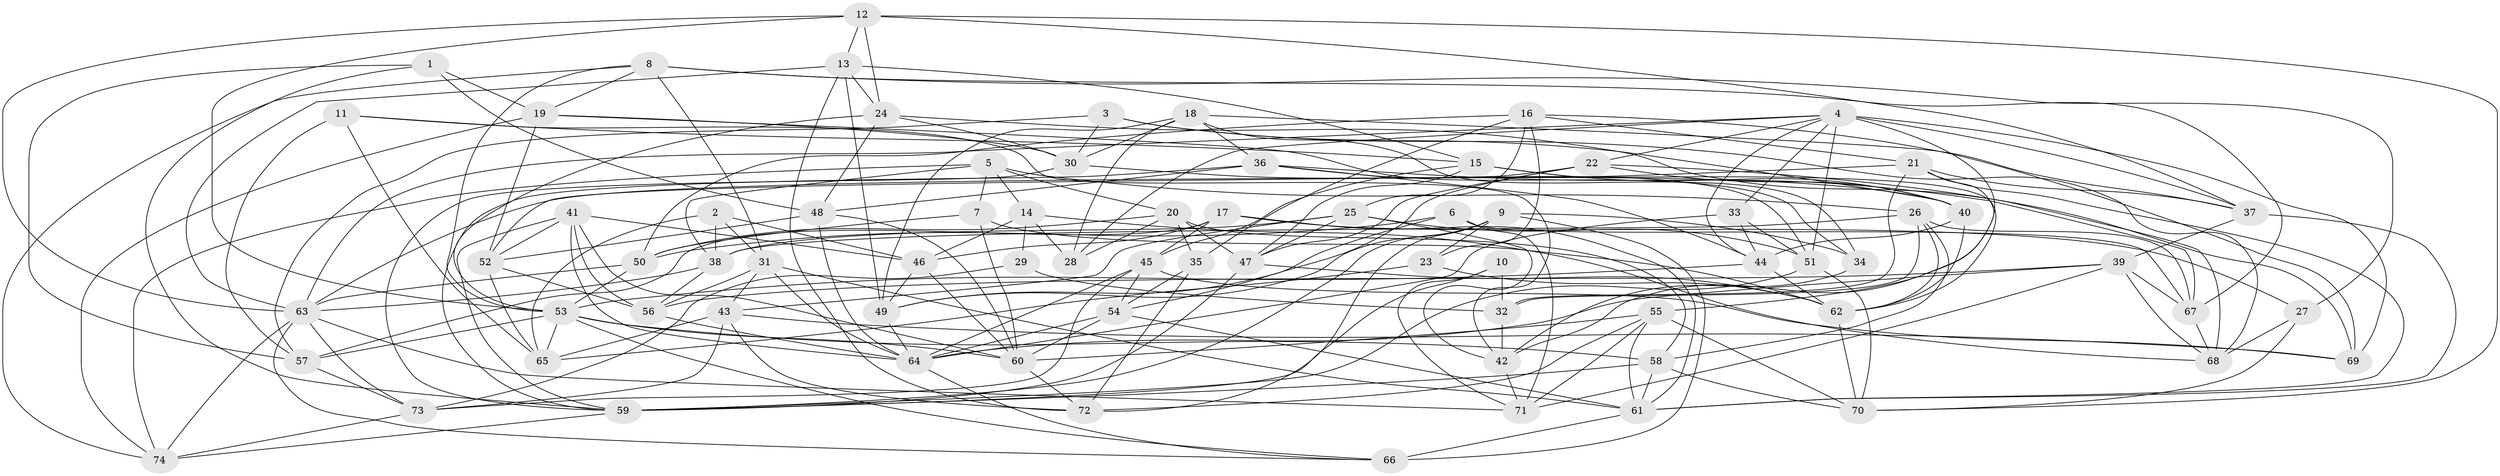 // original degree distribution, {4: 1.0}
// Generated by graph-tools (version 1.1) at 2025/27/03/09/25 03:27:00]
// undirected, 74 vertices, 217 edges
graph export_dot {
graph [start="1"]
  node [color=gray90,style=filled];
  1;
  2;
  3;
  4;
  5;
  6;
  7;
  8;
  9;
  10;
  11;
  12;
  13;
  14;
  15;
  16;
  17;
  18;
  19;
  20;
  21;
  22;
  23;
  24;
  25;
  26;
  27;
  28;
  29;
  30;
  31;
  32;
  33;
  34;
  35;
  36;
  37;
  38;
  39;
  40;
  41;
  42;
  43;
  44;
  45;
  46;
  47;
  48;
  49;
  50;
  51;
  52;
  53;
  54;
  55;
  56;
  57;
  58;
  59;
  60;
  61;
  62;
  63;
  64;
  65;
  66;
  67;
  68;
  69;
  70;
  71;
  72;
  73;
  74;
  1 -- 19 [weight=1.0];
  1 -- 48 [weight=1.0];
  1 -- 57 [weight=1.0];
  1 -- 59 [weight=1.0];
  2 -- 31 [weight=1.0];
  2 -- 38 [weight=1.0];
  2 -- 46 [weight=1.0];
  2 -- 65 [weight=1.0];
  3 -- 30 [weight=1.0];
  3 -- 40 [weight=1.0];
  3 -- 57 [weight=1.0];
  3 -- 68 [weight=1.0];
  4 -- 22 [weight=1.0];
  4 -- 28 [weight=1.0];
  4 -- 33 [weight=1.0];
  4 -- 37 [weight=1.0];
  4 -- 42 [weight=1.0];
  4 -- 44 [weight=1.0];
  4 -- 51 [weight=1.0];
  4 -- 63 [weight=1.0];
  4 -- 69 [weight=2.0];
  5 -- 7 [weight=1.0];
  5 -- 14 [weight=1.0];
  5 -- 20 [weight=1.0];
  5 -- 26 [weight=1.0];
  5 -- 38 [weight=1.0];
  5 -- 74 [weight=1.0];
  6 -- 49 [weight=1.0];
  6 -- 50 [weight=1.0];
  6 -- 67 [weight=1.0];
  6 -- 71 [weight=1.0];
  7 -- 50 [weight=1.0];
  7 -- 60 [weight=1.0];
  7 -- 62 [weight=1.0];
  8 -- 19 [weight=1.0];
  8 -- 27 [weight=1.0];
  8 -- 31 [weight=1.0];
  8 -- 53 [weight=1.0];
  8 -- 67 [weight=1.0];
  8 -- 74 [weight=1.0];
  9 -- 23 [weight=1.0];
  9 -- 34 [weight=1.0];
  9 -- 49 [weight=1.0];
  9 -- 59 [weight=1.0];
  9 -- 66 [weight=1.0];
  9 -- 72 [weight=1.0];
  10 -- 32 [weight=2.0];
  10 -- 59 [weight=1.0];
  10 -- 71 [weight=1.0];
  11 -- 15 [weight=1.0];
  11 -- 42 [weight=1.0];
  11 -- 57 [weight=1.0];
  11 -- 65 [weight=1.0];
  12 -- 13 [weight=1.0];
  12 -- 24 [weight=1.0];
  12 -- 37 [weight=1.0];
  12 -- 53 [weight=1.0];
  12 -- 63 [weight=1.0];
  12 -- 70 [weight=1.0];
  13 -- 15 [weight=1.0];
  13 -- 24 [weight=1.0];
  13 -- 49 [weight=1.0];
  13 -- 63 [weight=1.0];
  13 -- 72 [weight=1.0];
  14 -- 28 [weight=1.0];
  14 -- 29 [weight=2.0];
  14 -- 46 [weight=1.0];
  14 -- 68 [weight=1.0];
  15 -- 40 [weight=1.0];
  15 -- 45 [weight=1.0];
  15 -- 47 [weight=1.0];
  15 -- 62 [weight=1.0];
  16 -- 21 [weight=1.0];
  16 -- 23 [weight=1.0];
  16 -- 25 [weight=1.0];
  16 -- 35 [weight=1.0];
  16 -- 50 [weight=1.0];
  16 -- 69 [weight=1.0];
  17 -- 27 [weight=1.0];
  17 -- 45 [weight=1.0];
  17 -- 46 [weight=1.0];
  17 -- 57 [weight=1.0];
  17 -- 61 [weight=2.0];
  18 -- 28 [weight=1.0];
  18 -- 30 [weight=1.0];
  18 -- 34 [weight=1.0];
  18 -- 36 [weight=1.0];
  18 -- 37 [weight=1.0];
  18 -- 49 [weight=1.0];
  19 -- 30 [weight=1.0];
  19 -- 34 [weight=1.0];
  19 -- 52 [weight=1.0];
  19 -- 74 [weight=1.0];
  20 -- 28 [weight=1.0];
  20 -- 35 [weight=1.0];
  20 -- 47 [weight=1.0];
  20 -- 50 [weight=1.0];
  20 -- 58 [weight=1.0];
  21 -- 32 [weight=1.0];
  21 -- 37 [weight=1.0];
  21 -- 55 [weight=1.0];
  21 -- 61 [weight=1.0];
  21 -- 63 [weight=1.0];
  22 -- 40 [weight=1.0];
  22 -- 47 [weight=1.0];
  22 -- 52 [weight=1.0];
  22 -- 54 [weight=1.0];
  22 -- 69 [weight=1.0];
  23 -- 62 [weight=1.0];
  23 -- 65 [weight=1.0];
  24 -- 30 [weight=1.0];
  24 -- 48 [weight=1.0];
  24 -- 53 [weight=1.0];
  24 -- 68 [weight=1.0];
  25 -- 38 [weight=1.0];
  25 -- 42 [weight=1.0];
  25 -- 43 [weight=1.0];
  25 -- 47 [weight=1.0];
  25 -- 51 [weight=1.0];
  26 -- 32 [weight=1.0];
  26 -- 38 [weight=1.0];
  26 -- 58 [weight=1.0];
  26 -- 62 [weight=1.0];
  26 -- 67 [weight=1.0];
  27 -- 68 [weight=1.0];
  27 -- 70 [weight=1.0];
  29 -- 32 [weight=1.0];
  29 -- 73 [weight=1.0];
  30 -- 40 [weight=1.0];
  30 -- 59 [weight=1.0];
  31 -- 43 [weight=1.0];
  31 -- 56 [weight=1.0];
  31 -- 61 [weight=1.0];
  31 -- 64 [weight=1.0];
  32 -- 42 [weight=1.0];
  33 -- 44 [weight=1.0];
  33 -- 51 [weight=1.0];
  33 -- 64 [weight=1.0];
  34 -- 42 [weight=1.0];
  35 -- 54 [weight=1.0];
  35 -- 72 [weight=1.0];
  36 -- 44 [weight=1.0];
  36 -- 48 [weight=1.0];
  36 -- 51 [weight=1.0];
  36 -- 59 [weight=1.0];
  36 -- 67 [weight=1.0];
  37 -- 39 [weight=1.0];
  37 -- 61 [weight=1.0];
  38 -- 56 [weight=1.0];
  38 -- 63 [weight=1.0];
  39 -- 56 [weight=1.0];
  39 -- 64 [weight=1.0];
  39 -- 67 [weight=1.0];
  39 -- 68 [weight=1.0];
  39 -- 71 [weight=1.0];
  40 -- 44 [weight=1.0];
  40 -- 62 [weight=1.0];
  41 -- 46 [weight=1.0];
  41 -- 52 [weight=1.0];
  41 -- 56 [weight=1.0];
  41 -- 59 [weight=1.0];
  41 -- 60 [weight=1.0];
  41 -- 64 [weight=1.0];
  42 -- 71 [weight=1.0];
  43 -- 65 [weight=1.0];
  43 -- 69 [weight=1.0];
  43 -- 72 [weight=1.0];
  43 -- 73 [weight=1.0];
  44 -- 53 [weight=1.0];
  44 -- 62 [weight=1.0];
  45 -- 54 [weight=1.0];
  45 -- 64 [weight=1.0];
  45 -- 69 [weight=1.0];
  45 -- 73 [weight=1.0];
  46 -- 49 [weight=1.0];
  46 -- 60 [weight=1.0];
  47 -- 59 [weight=1.0];
  47 -- 62 [weight=1.0];
  48 -- 52 [weight=1.0];
  48 -- 60 [weight=1.0];
  48 -- 64 [weight=1.0];
  49 -- 64 [weight=1.0];
  50 -- 53 [weight=1.0];
  50 -- 63 [weight=1.0];
  51 -- 59 [weight=1.0];
  51 -- 70 [weight=1.0];
  52 -- 56 [weight=1.0];
  52 -- 65 [weight=1.0];
  53 -- 57 [weight=1.0];
  53 -- 58 [weight=1.0];
  53 -- 60 [weight=1.0];
  53 -- 65 [weight=1.0];
  53 -- 66 [weight=1.0];
  54 -- 60 [weight=1.0];
  54 -- 61 [weight=1.0];
  54 -- 64 [weight=1.0];
  55 -- 60 [weight=1.0];
  55 -- 61 [weight=1.0];
  55 -- 70 [weight=1.0];
  55 -- 71 [weight=1.0];
  55 -- 72 [weight=1.0];
  56 -- 64 [weight=1.0];
  57 -- 73 [weight=1.0];
  58 -- 59 [weight=1.0];
  58 -- 61 [weight=1.0];
  58 -- 70 [weight=1.0];
  59 -- 74 [weight=1.0];
  60 -- 72 [weight=1.0];
  61 -- 66 [weight=2.0];
  62 -- 70 [weight=1.0];
  63 -- 66 [weight=1.0];
  63 -- 71 [weight=1.0];
  63 -- 73 [weight=1.0];
  63 -- 74 [weight=1.0];
  64 -- 66 [weight=1.0];
  67 -- 68 [weight=1.0];
  73 -- 74 [weight=1.0];
}
